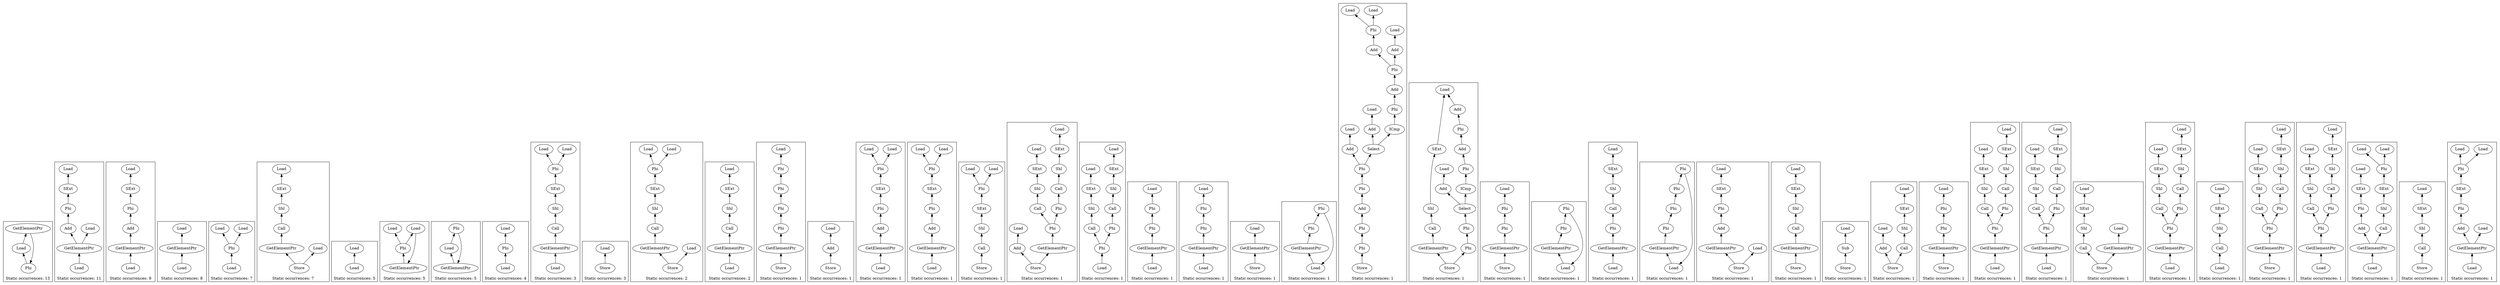 strict digraph {
rankdir=BT
subgraph {
"0_268" [label="Phi"]
"0_268" -> { "0_302" }
"0_301" [label="GetElementPtr"]
"0_301" -> { "0_268" }
"0_302" [label="Load"]
"0_302" -> { "0_301" }
cluster=true
label=<Static occurrences: 13>
}
subgraph {
"1_191" [label="Add"]
"1_191" -> { "1_186" }
"1_175" [label="SExt"]
"1_175" -> { "1_174" }
"1_174" [label="Load"]
"1_193" [label="GetElementPtr"]
"1_193" -> { "1_191" "1_181" }
"1_181" [label="Load"]
"1_194" [label="Load"]
"1_194" -> { "1_193" "1_193" }
"1_186" [label="Phi"]
"1_186" -> { "1_175" }
cluster=true
label=<Static occurrences: 11>
}
subgraph {
"2_70" [label="Load"]
"2_70" -> { "2_69" }
"2_69" [label="GetElementPtr"]
"2_69" -> { "2_68" }
"2_68" [label="Add"]
"2_68" -> { "2_67" }
"2_67" [label="Phi"]
"2_67" -> { "2_65" }
"2_65" [label="SExt"]
"2_65" -> { "2_60" }
"2_60" [label="Load"]
cluster=true
label=<Static occurrences: 9>
}
subgraph {
"3_181" [label="Load"]
"3_181" -> { "3_180" }
"3_180" [label="GetElementPtr"]
"3_180" -> { "3_178" }
"3_178" [label="Load"]
cluster=true
label=<Static occurrences: 8>
}
subgraph {
"4_350" [label="Load"]
"4_350" -> { "4_348" "4_348" }
"4_348" [label="Phi"]
"4_348" -> { "4_382" "4_344" }
"4_382" [label="Load"]
"4_344" [label="Load"]
cluster=true
label=<Static occurrences: 7>
}
subgraph {
"5_438" [label="Call"]
"5_438" -> { "5_437" }
"5_437" [label="Shl"]
"5_437" -> { "5_436" }
"5_458" [label="Store"]
"5_458" -> { "5_457" "5_443" }
"5_443" [label="Load"]
"5_436" [label="SExt"]
"5_436" -> { "5_435" }
"5_435" [label="Load"]
"5_457" [label="GetElementPtr"]
"5_457" -> { "5_438" }
cluster=true
label=<Static occurrences: 7>
}
subgraph {
"6_206" [label="Load"]
"6_206" -> { "6_178" }
"6_178" [label="Load"]
cluster=true
label=<Static occurrences: 5>
}
subgraph {
"7_381" [label="GetElementPtr"]
"7_381" -> { "7_348" "7_348" }
"7_382" [label="Load"]
"7_382" -> { "7_381" "7_381" }
"7_348" [label="Phi"]
"7_348" -> { "7_382" "7_344" }
"7_344" [label="Load"]
cluster=true
label=<Static occurrences: 5>
}
subgraph {
"8_203" [label="GetElementPtr"]
"8_203" -> { "8_178" }
"8_178" [label="Load"]
"8_178" -> { "8_177" }
"8_177" [label="Phi"]
"8_177" -> { "8_203" }
cluster=true
label=<Static occurrences: 5>
}
subgraph {
"9_270" [label="Load"]
"9_270" -> { "9_268" }
"9_268" [label="Phi"]
"9_268" -> { "9_302" }
"9_302" [label="Load"]
cluster=true
label=<Static occurrences: 4>
}
subgraph {
"10_551" [label="GetElementPtr"]
"10_551" -> { "10_509" "10_509" }
"10_552" [label="Load"]
"10_552" -> { "10_551" "10_551" }
"10_509" [label="Call"]
"10_509" -> { "10_508" "10_508" }
"10_508" [label="Shl"]
"10_508" -> { "10_507" "10_507" }
"10_498" [label="Phi"]
"10_498" -> { "10_492" "10_710" }
"10_492" [label="Load"]
"10_710" [label="Load"]
"10_507" [label="SExt"]
"10_507" -> { "10_498" "10_498" }
cluster=true
label=<Static occurrences: 3>
}
subgraph {
"11_642" [label="Store"]
"11_642" -> { "11_641" }
"11_641" [label="Load"]
cluster=true
label=<Static occurrences: 3>
}
subgraph {
"12_498" [label="Phi"]
"12_498" -> { "12_492" "12_710" }
"12_492" [label="Load"]
"12_710" [label="Load"]
"12_509" [label="Call"]
"12_509" -> { "12_508" "12_508" }
"12_529" [label="Store"]
"12_529" -> { "12_528" "12_528" "12_514" }
"12_514" [label="Load"]
"12_528" [label="GetElementPtr"]
"12_528" -> { "12_509" "12_509" }
"12_508" [label="Shl"]
"12_508" -> { "12_507" "12_507" }
"12_507" [label="SExt"]
"12_507" -> { "12_498" "12_498" }
cluster=true
label=<Static occurrences: 2>
}
subgraph {
"13_979" [label="Call"]
"13_979" -> { "13_951" }
"13_1014" [label="Load"]
"13_1014" -> { "13_1013" }
"13_951" [label="Shl"]
"13_951" -> { "13_950" }
"13_950" [label="SExt"]
"13_950" -> { "13_948" }
"13_948" [label="Load"]
"13_1013" [label="GetElementPtr"]
"13_1013" -> { "13_979" }
cluster=true
label=<Static occurrences: 2>
}
subgraph {
"14_714" [label="Phi"]
"14_714" -> { "14_703" "14_703" "14_703" "14_703" "14_703" }
"14_499" [label="Phi"]
"14_499" -> { "14_485" "14_485" "14_485" "14_485" "14_485" }
"14_584" [label="GetElementPtr"]
"14_584" -> { "14_499" "14_499" "14_499" "14_499" "14_499" }
"14_703" [label="Phi"]
"14_703" -> { "14_607" "14_607" "14_607" "14_607" "14_607" }
"14_607" [label="Load"]
"14_607" [label="Load"]
"14_607" [label="Load"]
"14_607" [label="Load"]
"14_607" [label="Load"]
"14_585" [label="Store"]
"14_585" -> { "14_584" "14_584" "14_584" "14_584" "14_584" }
"14_485" [label="Phi"]
"14_485" -> { "14_714" "14_714" "14_714" "14_714" "14_714" }
cluster=true
label=<Static occurrences: 1>
}
subgraph {
"15_43" [label="Add"]
"15_43" -> { "15_35" }
"15_35" [label="Load"]
"15_44" [label="Store"]
"15_44" -> { "15_43" }
cluster=true
label=<Static occurrences: 1>
}
subgraph {
"16_554" [label="Load"]
"16_554" -> { "16_553" "16_553" }
"16_507" [label="SExt"]
"16_507" -> { "16_498" "16_498" }
"16_550" [label="Add"]
"16_550" -> { "16_549" "16_549" }
"16_549" [label="Phi"]
"16_549" -> { "16_507" "16_507" }
"16_498" [label="Phi"]
"16_498" -> { "16_492" "16_710" }
"16_492" [label="Load"]
"16_710" [label="Load"]
"16_553" [label="GetElementPtr"]
"16_553" -> { "16_550" "16_550" }
cluster=true
label=<Static occurrences: 1>
}
subgraph {
"17_507" [label="SExt"]
"17_507" -> { "17_498" "17_498" }
"17_574" [label="GetElementPtr"]
"17_574" -> { "17_570" "17_570" }
"17_565" [label="Phi"]
"17_565" -> { "17_507" "17_507" }
"17_498" [label="Phi"]
"17_498" -> { "17_492" "17_710" }
"17_492" [label="Load"]
"17_710" [label="Load"]
"17_570" [label="Add"]
"17_570" -> { "17_565" "17_565" }
"17_575" [label="Load"]
"17_575" -> { "17_574" "17_574" }
cluster=true
label=<Static occurrences: 1>
}
subgraph {
"18_604" [label="Store"]
"18_604" -> { "18_587" "18_587" }
"18_587" [label="Call"]
"18_587" -> { "18_508" "18_508" }
"18_508" [label="Shl"]
"18_508" -> { "18_507" "18_507" }
"18_498" [label="Phi"]
"18_498" -> { "18_492" "18_710" }
"18_492" [label="Load"]
"18_710" [label="Load"]
"18_507" [label="SExt"]
"18_507" -> { "18_498" "18_498" }
cluster=true
label=<Static occurrences: 1>
}
subgraph {
"19_785" [label="Add"]
"19_785" -> { "19_777" }
"19_777" [label="Load"]
"19_776" [label="GetElementPtr"]
"19_776" -> { "19_761" "19_761" }
"19_743" [label="SExt"]
"19_743" -> { "19_742" }
"19_742" [label="Load"]
"19_744" [label="Shl"]
"19_744" -> { "19_743" }
"19_786" [label="Store"]
"19_786" -> { "19_785" "19_776" "19_776" }
"19_893" [label="Call"]
"19_893" -> { "19_892" }
"19_891" [label="SExt"]
"19_891" -> { "19_888" }
"19_888" [label="Load"]
"19_761" [label="Phi"]
"19_761" -> { "19_745" "19_925" }
"19_925" [label="Phi"]
"19_925" -> { "19_893" }
"19_892" [label="Shl"]
"19_892" -> { "19_891" }
"19_745" [label="Call"]
"19_745" -> { "19_744" }
cluster=true
label=<Static occurrences: 1>
}
subgraph {
"20_743" [label="SExt"]
"20_743" -> { "20_742" }
"20_742" [label="Load"]
"20_814" [label="Load"]
"20_814" -> { "20_761" "20_761" }
"20_744" [label="Shl"]
"20_744" -> { "20_743" }
"20_893" [label="Call"]
"20_893" -> { "20_892" }
"20_891" [label="SExt"]
"20_891" -> { "20_888" }
"20_888" [label="Load"]
"20_761" [label="Phi"]
"20_761" -> { "20_745" "20_925" }
"20_925" [label="Phi"]
"20_925" -> { "20_893" }
"20_892" [label="Shl"]
"20_892" -> { "20_891" }
"20_745" [label="Call"]
"20_745" -> { "20_744" }
cluster=true
label=<Static occurrences: 1>
}
subgraph {
"21_762" [label="Phi"]
"21_762" -> { "21_926" "21_926" "21_926" }
"21_839" [label="GetElementPtr"]
"21_839" -> { "21_762" "21_762" "21_762" }
"21_926" [label="Phi"]
"21_926" -> { "21_880" "21_880" "21_880" }
"21_880" [label="Load"]
"21_880" [label="Load"]
"21_880" [label="Load"]
"21_866" [label="Load"]
"21_866" -> { "21_839" "21_839" "21_839" }
cluster=true
label=<Static occurrences: 1>
}
subgraph {
"22_872" [label="Load"]
"22_872" -> { "22_839" "22_839" "22_839" }
"22_762" [label="Phi"]
"22_762" -> { "22_926" "22_926" "22_926" }
"22_839" [label="GetElementPtr"]
"22_839" -> { "22_762" "22_762" "22_762" }
"22_926" [label="Phi"]
"22_926" -> { "22_880" "22_880" "22_880" }
"22_880" [label="Load"]
"22_880" [label="Load"]
"22_880" [label="Load"]
cluster=true
label=<Static occurrences: 1>
}
subgraph {
"23_879" [label="Store"]
"23_879" -> { "23_878" }
"23_878" [label="GetElementPtr"]
"23_878" -> { "23_872" }
"23_872" [label="Load"]
cluster=true
label=<Static occurrences: 1>
}
subgraph {
"24_880" [label="Load"]
"24_880" -> { "24_839" "24_839" "24_839" }
"24_762" [label="Phi"]
"24_762" -> { "24_926" "24_926" "24_926" }
"24_839" [label="GetElementPtr"]
"24_839" -> { "24_762" "24_762" "24_762" }
"24_926" [label="Phi"]
"24_926" -> { "24_880" "24_880" "24_880" }
cluster=true
label=<Static occurrences: 1>
}
subgraph {
"25_537" [label="Store"]
"25_537" -> { "25_500" "25_500" "25_500" "25_500" "25_500" }
"25_698" [label="Add"]
"25_698" -> { "25_498" "25_498" }
"25_695" [label="Add"]
"25_695" -> { "25_694" }
"25_694" [label="Load"]
"25_651" [label="Add"]
"25_651" -> { "25_650" }
"25_650" [label="Load"]
"25_701" [label="Phi"]
"25_701" -> { "25_698" "25_698" "25_651" }
"25_702" [label="Phi"]
"25_702" -> { "25_654" "25_696" "25_696" "25_696" "25_696" }
"25_512" [label="ICmp"]
"25_512" -> { "25_501" "25_501" "25_501" }
"25_501" [label="Phi"]
"25_501" -> { "25_708" "25_708" "25_708" }
"25_486" [label="Phi"]
"25_486" -> { "25_715" "25_715" "25_715" "25_715" "25_715" }
"25_713" [label="Phi"]
"25_713" -> { "25_702" "25_702" "25_702" "25_702" "25_702" }
"25_498" [label="Phi"]
"25_498" -> { "25_492" "25_710" }
"25_492" [label="Load"]
"25_710" [label="Load"]
"25_500" [label="Phi"]
"25_500" -> { "25_486" "25_486" "25_486" "25_486" "25_486" }
"25_715" [label="Add"]
"25_715" -> { "25_713" "25_713" "25_713" "25_713" "25_713" }
"25_708" [label="Add"]
"25_708" -> { "25_701" "25_701" "25_701" }
"25_654" [label="Add"]
"25_654" -> { "25_653" }
"25_653" [label="Load"]
"25_696" [label="Select"]
"25_696" -> { "25_695" "25_512" "25_512" "25_512" }
cluster=true
label=<Static occurrences: 1>
}
subgraph {
"26_950" [label="SExt"]
"26_950" -> { "26_948" }
"26_948" [label="Load"]
"26_1062" [label="Select"]
"26_1062" -> { "26_953" "26_982" }
"26_1066" [label="Phi"]
"26_1066" -> { "26_954" }
"26_1005" [label="Store"]
"26_1005" -> { "26_1004" "26_972" "26_972" }
"26_972" [label="Phi"]
"26_972" -> { "26_1067" "26_1067" }
"26_973" [label="Phi"]
"26_973" -> { "26_1073" }
"26_1067" [label="Phi"]
"26_1067" -> { "26_1062" "26_1062" }
"26_1073" [label="Add"]
"26_1073" -> { "26_1066" }
"26_954" [label="Add"]
"26_954" -> { "26_948" }
"26_948" [label="Load"]
"26_953" [label="Add"]
"26_953" -> { "26_943" }
"26_943" [label="Load"]
"26_979" [label="Call"]
"26_979" -> { "26_951" }
"26_982" [label="ICmp"]
"26_982" -> { "26_973" }
"26_1004" [label="GetElementPtr"]
"26_1004" -> { "26_979" }
"26_951" [label="Shl"]
"26_951" -> { "26_950" }
cluster=true
label=<Static occurrences: 1>
}
subgraph {
"27_1046" [label="Store"]
"27_1046" -> { "27_1045" }
"27_971" [label="Phi"]
"27_971" -> { "27_1068" }
"27_1068" [label="Phi"]
"27_1068" -> { "27_1059" }
"27_1059" [label="Load"]
"27_1045" [label="GetElementPtr"]
"27_1045" -> { "27_971" }
cluster=true
label=<Static occurrences: 1>
}
subgraph {
"28_1059" [label="Load"]
"28_1059" -> { "28_1045" }
"28_971" [label="Phi"]
"28_971" -> { "28_1068" }
"28_1068" [label="Phi"]
"28_1068" -> { "28_1059" }
"28_1045" [label="GetElementPtr"]
"28_1045" -> { "28_971" }
cluster=true
label=<Static occurrences: 1>
}
subgraph {
"29_1467" [label="Load"]
"29_1467" -> { "29_1466" }
"29_1466" [label="GetElementPtr"]
"29_1466" -> { "29_1461" }
"29_1461" [label="Phi"]
"29_1461" -> { "29_1443" }
"29_1443" [label="Call"]
"29_1443" -> { "29_1442" }
"29_1442" [label="Shl"]
"29_1442" -> { "29_1361" }
"29_1361" [label="SExt"]
"29_1361" -> { "29_1360" }
"29_1360" [label="Load"]
cluster=true
label=<Static occurrences: 1>
}
subgraph {
"30_607" [label="Load"]
"30_607" -> { "30_584" "30_584" "30_584" "30_584" "30_584" }
"30_714" [label="Phi"]
"30_714" -> { "30_703" "30_703" "30_703" "30_703" "30_703" }
"30_499" [label="Phi"]
"30_499" -> { "30_485" "30_485" "30_485" "30_485" "30_485" }
"30_584" [label="GetElementPtr"]
"30_584" -> { "30_499" "30_499" "30_499" "30_499" "30_499" }
"30_703" [label="Phi"]
"30_703" -> { "30_607" "30_607" "30_607" "30_607" "30_607" }
"30_485" [label="Phi"]
"30_485" -> { "30_714" "30_714" "30_714" "30_714" "30_714" }
cluster=true
label=<Static occurrences: 1>
}
subgraph {
"31_75" [label="Store"]
"31_75" -> { "31_69" "31_72" }
"31_72" [label="Load"]
"31_69" [label="GetElementPtr"]
"31_69" -> { "31_68" }
"31_68" [label="Add"]
"31_68" -> { "31_67" }
"31_67" [label="Phi"]
"31_67" -> { "31_65" }
"31_65" [label="SExt"]
"31_65" -> { "31_60" }
"31_60" [label="Load"]
cluster=true
label=<Static occurrences: 1>
}
subgraph {
"32_437" [label="Shl"]
"32_437" -> { "32_436" }
"32_465" [label="GetElementPtr"]
"32_465" -> { "32_438" }
"32_466" [label="Store"]
"32_466" -> { "32_465" }
"32_436" [label="SExt"]
"32_436" -> { "32_435" }
"32_435" [label="Load"]
"32_438" [label="Call"]
"32_438" -> { "32_437" }
cluster=true
label=<Static occurrences: 1>
}
subgraph {
"33_728" [label="Store"]
"33_728" -> { "33_727" }
"33_727" [label="Sub"]
"33_727" -> { "33_726" }
"33_726" [label="Load"]
cluster=true
label=<Static occurrences: 1>
}
subgraph {
"34_758" [label="Add"]
"34_758" -> { "34_757" }
"34_757" [label="Load"]
"34_743" [label="SExt"]
"34_743" -> { "34_742" }
"34_742" [label="Load"]
"34_744" [label="Shl"]
"34_744" -> { "34_743" }
"34_745" [label="Call"]
"34_745" -> { "34_744" }
"34_759" [label="Store"]
"34_759" -> { "34_758" "34_745" }
cluster=true
label=<Static occurrences: 1>
}
subgraph {
"35_762" [label="Phi"]
"35_762" -> { "35_926" "35_926" "35_926" }
"35_839" [label="GetElementPtr"]
"35_839" -> { "35_762" "35_762" "35_762" }
"35_926" [label="Phi"]
"35_926" -> { "35_880" "35_880" "35_880" }
"35_880" [label="Load"]
"35_880" [label="Load"]
"35_880" [label="Load"]
"35_840" [label="Store"]
"35_840" -> { "35_839" "35_839" "35_839" }
cluster=true
label=<Static occurrences: 1>
}
subgraph {
"36_776" [label="GetElementPtr"]
"36_776" -> { "36_761" "36_761" }
"36_777" [label="Load"]
"36_777" -> { "36_776" "36_776" }
"36_744" [label="Shl"]
"36_744" -> { "36_743" }
"36_743" [label="SExt"]
"36_743" -> { "36_742" }
"36_742" [label="Load"]
"36_893" [label="Call"]
"36_893" -> { "36_892" }
"36_891" [label="SExt"]
"36_891" -> { "36_888" }
"36_888" [label="Load"]
"36_761" [label="Phi"]
"36_761" -> { "36_745" "36_925" }
"36_925" [label="Phi"]
"36_925" -> { "36_893" }
"36_892" [label="Shl"]
"36_892" -> { "36_891" }
"36_745" [label="Call"]
"36_745" -> { "36_744" }
cluster=true
label=<Static occurrences: 1>
}
subgraph {
"37_743" [label="SExt"]
"37_743" -> { "37_742" }
"37_742" [label="Load"]
"37_744" [label="Shl"]
"37_744" -> { "37_743" }
"37_893" [label="Call"]
"37_893" -> { "37_892" }
"37_831" [label="Load"]
"37_831" -> { "37_830" "37_830" }
"37_891" [label="SExt"]
"37_891" -> { "37_888" }
"37_888" [label="Load"]
"37_761" [label="Phi"]
"37_761" -> { "37_745" "37_925" }
"37_925" [label="Phi"]
"37_925" -> { "37_893" }
"37_830" [label="GetElementPtr"]
"37_830" -> { "37_761" "37_761" }
"37_745" [label="Call"]
"37_745" -> { "37_744" }
"37_892" [label="Shl"]
"37_892" -> { "37_891" }
cluster=true
label=<Static occurrences: 1>
}
subgraph {
"38_847" [label="SExt"]
"38_847" -> { "38_804" }
"38_804" [label="Load"]
"38_849" [label="Call"]
"38_849" -> { "38_848" }
"38_848" [label="Shl"]
"38_848" -> { "38_847" }
"38_868" [label="Store"]
"38_868" -> { "38_849" "38_867" }
"38_867" [label="GetElementPtr"]
"38_867" -> { "38_866" }
"38_866" [label="Load"]
cluster=true
label=<Static occurrences: 1>
}
subgraph {
"39_1380" [label="GetElementPtr"]
"39_1380" -> { "39_1355" "39_1355" }
"39_1355" [label="Phi"]
"39_1355" -> { "39_1318" "39_1461" }
"39_1443" [label="Call"]
"39_1443" -> { "39_1442" }
"39_1381" [label="Load"]
"39_1381" -> { "39_1380" "39_1380" }
"39_1316" [label="SExt"]
"39_1316" -> { "39_1313" }
"39_1313" [label="Load"]
"39_1317" [label="Shl"]
"39_1317" -> { "39_1316" }
"39_1442" [label="Shl"]
"39_1442" -> { "39_1361" }
"39_1461" [label="Phi"]
"39_1461" -> { "39_1443" }
"39_1318" [label="Call"]
"39_1318" -> { "39_1317" }
"39_1361" [label="SExt"]
"39_1361" -> { "39_1360" }
"39_1360" [label="Load"]
cluster=true
label=<Static occurrences: 1>
}
subgraph {
"40_743" [label="SExt"]
"40_743" -> { "40_742" }
"40_742" [label="Load"]
"40_757" [label="Load"]
"40_757" -> { "40_745" }
"40_745" [label="Call"]
"40_745" -> { "40_744" }
"40_744" [label="Shl"]
"40_744" -> { "40_743" }
cluster=true
label=<Static occurrences: 1>
}
subgraph {
"41_781" [label="Store"]
"41_781" -> { "41_776" "41_776" }
"41_776" [label="GetElementPtr"]
"41_776" -> { "41_761" "41_761" }
"41_744" [label="Shl"]
"41_744" -> { "41_743" }
"41_743" [label="SExt"]
"41_743" -> { "41_742" }
"41_742" [label="Load"]
"41_893" [label="Call"]
"41_893" -> { "41_892" }
"41_891" [label="SExt"]
"41_891" -> { "41_888" }
"41_888" [label="Load"]
"41_761" [label="Phi"]
"41_761" -> { "41_745" "41_925" }
"41_925" [label="Phi"]
"41_925" -> { "41_893" }
"41_892" [label="Shl"]
"41_892" -> { "41_891" }
"41_745" [label="Call"]
"41_745" -> { "41_744" }
cluster=true
label=<Static occurrences: 1>
}
subgraph {
"42_1355" [label="Phi"]
"42_1355" -> { "42_1318" "42_1461" }
"42_1468" [label="GetElementPtr"]
"42_1468" -> { "42_1355" "42_1355" }
"42_1443" [label="Call"]
"42_1443" -> { "42_1442" }
"42_1316" [label="SExt"]
"42_1316" -> { "42_1313" }
"42_1313" [label="Load"]
"42_1317" [label="Shl"]
"42_1317" -> { "42_1316" }
"42_1469" [label="Load"]
"42_1469" -> { "42_1468" "42_1468" }
"42_1442" [label="Shl"]
"42_1442" -> { "42_1361" }
"42_1461" [label="Phi"]
"42_1461" -> { "42_1443" }
"42_1318" [label="Call"]
"42_1318" -> { "42_1317" }
"42_1361" [label="SExt"]
"42_1361" -> { "42_1360" }
"42_1360" [label="Load"]
cluster=true
label=<Static occurrences: 1>
}
subgraph {
"43_678" [label="Add"]
"43_678" -> { "43_673" }
"43_498" [label="Phi"]
"43_498" -> { "43_492" "43_710" }
"43_492" [label="Load"]
"43_710" [label="Load"]
"43_660" [label="SExt"]
"43_660" -> { "43_650" }
"43_650" [label="Load"]
"43_507" [label="SExt"]
"43_507" -> { "43_498" "43_498" }
"43_683" [label="Load"]
"43_683" -> { "43_682" "43_682" "43_682" }
"43_682" [label="GetElementPtr"]
"43_682" -> { "43_678" "43_509" "43_509" }
"43_509" [label="Call"]
"43_509" -> { "43_508" "43_508" }
"43_673" [label="Phi"]
"43_673" -> { "43_660" }
"43_508" [label="Shl"]
"43_508" -> { "43_507" "43_507" }
cluster=true
label=<Static occurrences: 1>
}
subgraph {
"44_1056" [label="Store"]
"44_1056" -> { "44_1048" }
"44_951" [label="Shl"]
"44_951" -> { "44_950" }
"44_950" [label="SExt"]
"44_950" -> { "44_948" }
"44_948" [label="Load"]
"44_1048" [label="Call"]
"44_1048" -> { "44_951" }
cluster=true
label=<Static occurrences: 1>
}
subgraph {
"45_629" [label="Load"]
"45_629" -> { "45_628" "45_628" "45_628" }
"45_626" [label="Add"]
"45_626" -> { "45_621" "45_621" }
"45_621" [label="Phi"]
"45_621" -> { "45_507" "45_507" }
"45_628" [label="GetElementPtr"]
"45_628" -> { "45_626" "45_626" "45_616" }
"45_616" [label="Load"]
"45_498" [label="Phi"]
"45_498" -> { "45_492" "45_710" }
"45_492" [label="Load"]
"45_710" [label="Load"]
"45_507" [label="SExt"]
"45_507" -> { "45_498" "45_498" }
cluster=true
label=<Static occurrences: 1>
}
}
